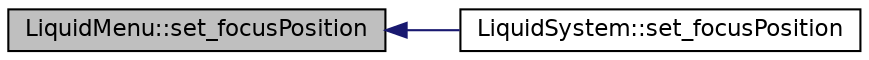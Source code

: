 digraph "LiquidMenu::set_focusPosition"
{
  edge [fontname="Helvetica",fontsize="11",labelfontname="Helvetica",labelfontsize="11"];
  node [fontname="Helvetica",fontsize="11",shape=record];
  rankdir="LR";
  Node83 [label="LiquidMenu::set_focusPosition",height=0.2,width=0.4,color="black", fillcolor="grey75", style="filled", fontcolor="black"];
  Node83 -> Node84 [dir="back",color="midnightblue",fontsize="11",style="solid",fontname="Helvetica"];
  Node84 [label="LiquidSystem::set_focusPosition",height=0.2,width=0.4,color="black", fillcolor="white", style="filled",URL="$class_liquid_system.html#af261a981d86b320ba57c392bd1b65432",tooltip="Sets the focus position for the whole menu at once. "];
}
